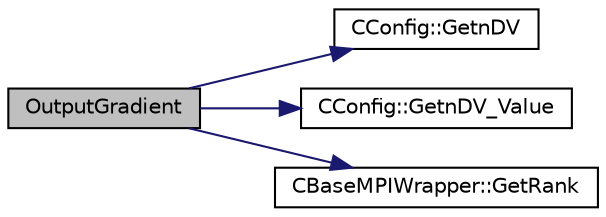 digraph "OutputGradient"
{
 // LATEX_PDF_SIZE
  edge [fontname="Helvetica",fontsize="10",labelfontname="Helvetica",labelfontsize="10"];
  node [fontname="Helvetica",fontsize="10",shape=record];
  rankdir="LR";
  Node1 [label="OutputGradient",height=0.2,width=0.4,color="black", fillcolor="grey75", style="filled", fontcolor="black",tooltip="Prints the gradient information to a file."];
  Node1 -> Node2 [color="midnightblue",fontsize="10",style="solid",fontname="Helvetica"];
  Node2 [label="CConfig::GetnDV",height=0.2,width=0.4,color="black", fillcolor="white", style="filled",URL="$classCConfig.html#ae5c65a1fe19d745724a39ca169d82698",tooltip="Get the number of design variables."];
  Node1 -> Node3 [color="midnightblue",fontsize="10",style="solid",fontname="Helvetica"];
  Node3 [label="CConfig::GetnDV_Value",height=0.2,width=0.4,color="black", fillcolor="white", style="filled",URL="$classCConfig.html#a2feafc43d2ebac2917c70f15cf138fc6",tooltip="Get the number of design variables."];
  Node1 -> Node4 [color="midnightblue",fontsize="10",style="solid",fontname="Helvetica"];
  Node4 [label="CBaseMPIWrapper::GetRank",height=0.2,width=0.4,color="black", fillcolor="white", style="filled",URL="$classCBaseMPIWrapper.html#a63e1f265b788b4e56cb7ebdeba29b78e",tooltip=" "];
}
